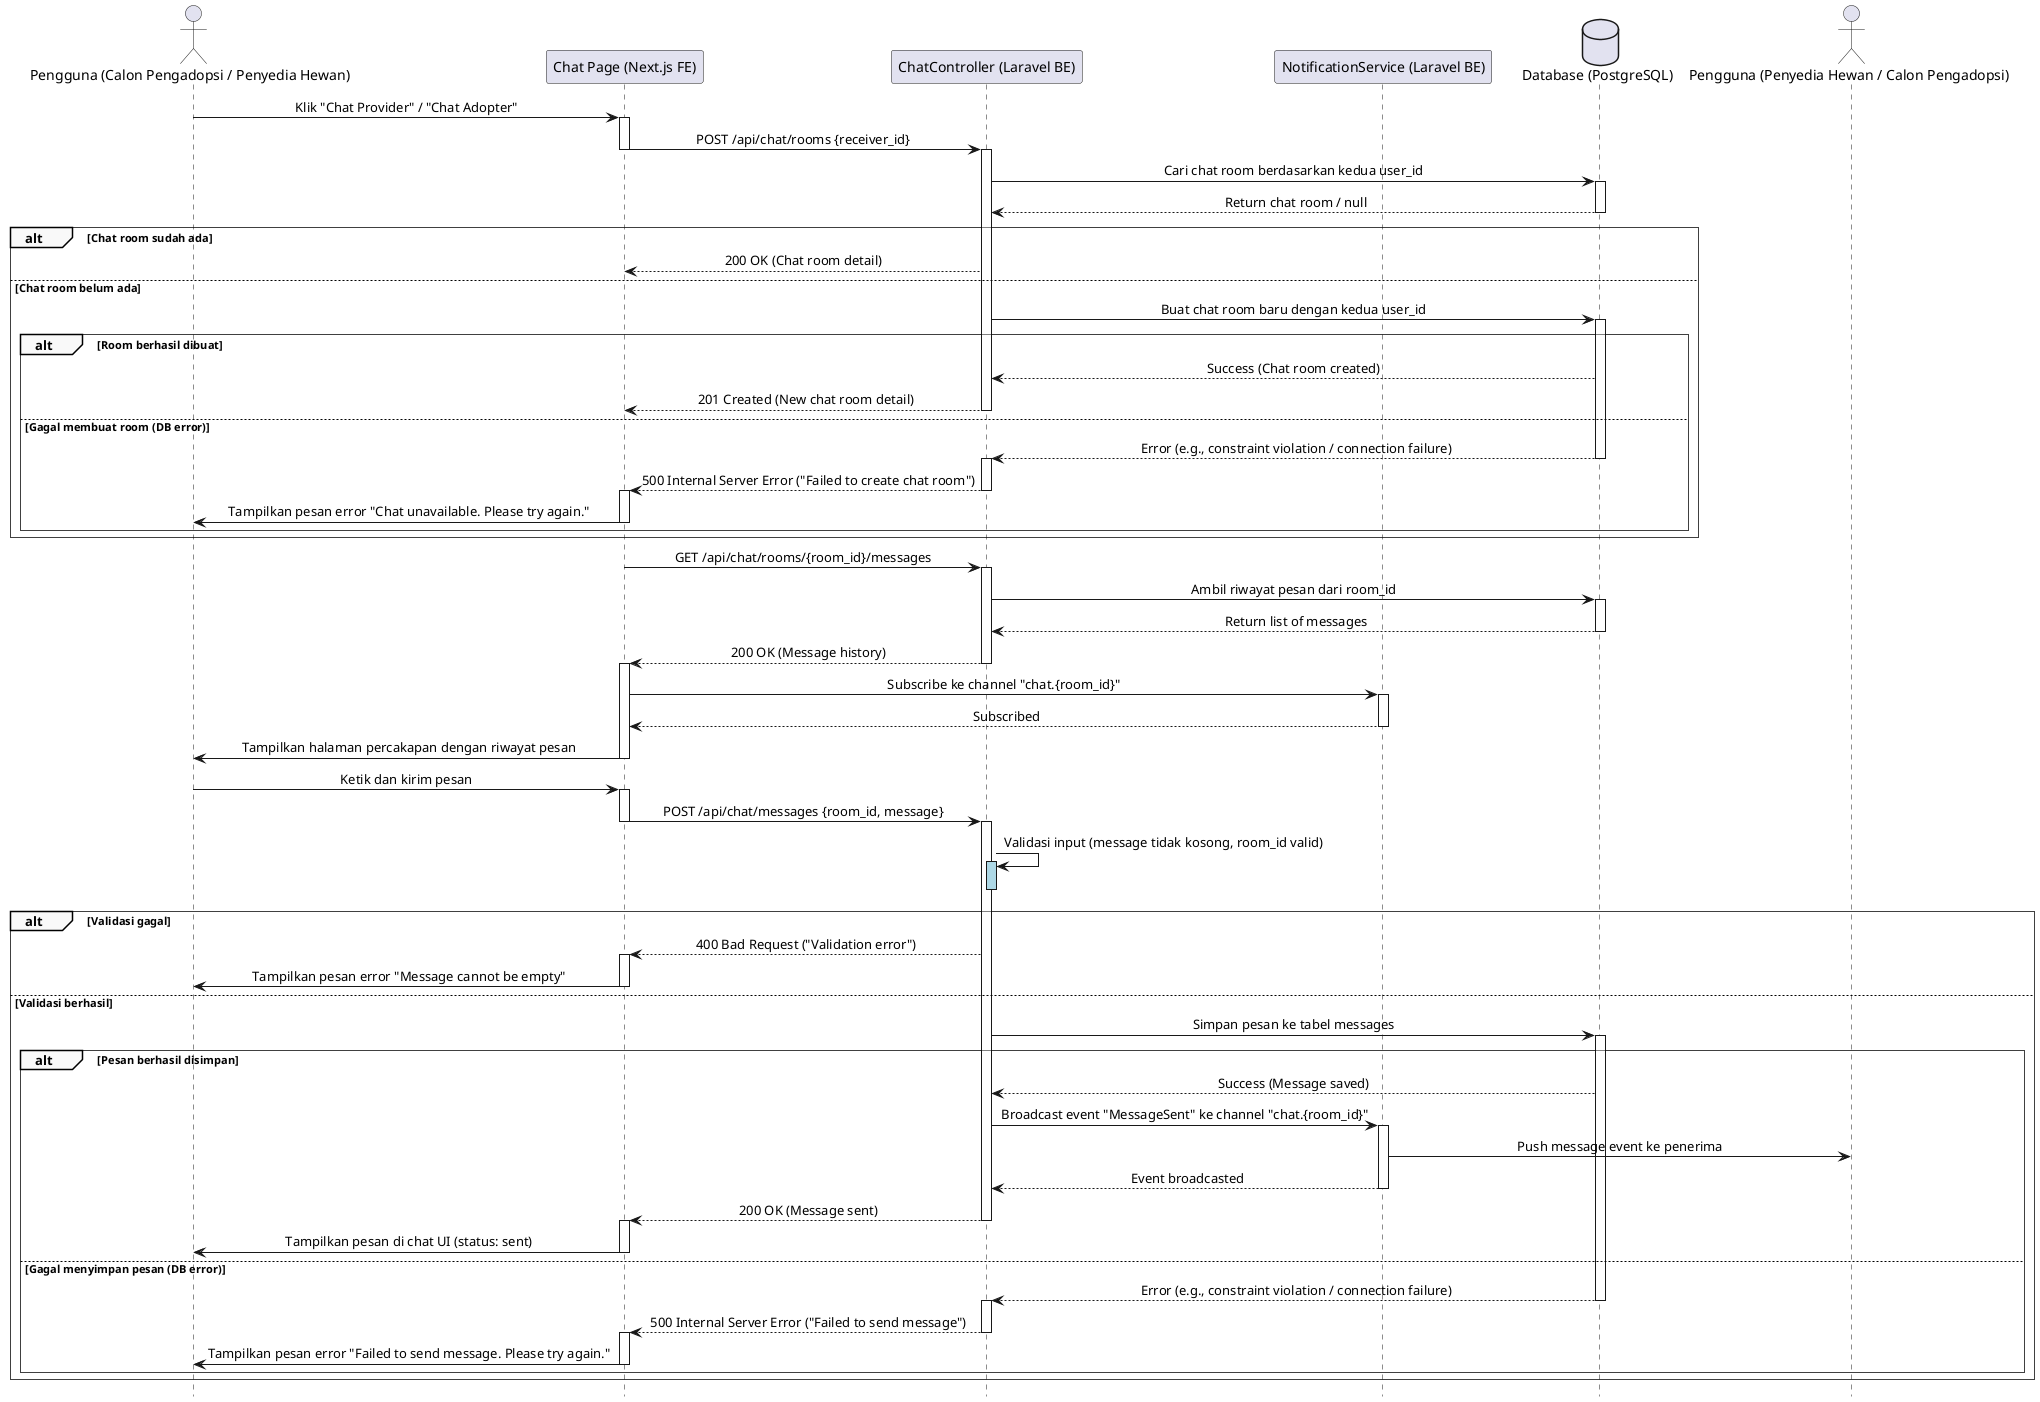@startuml
' === Styling ===
skinparam sequence {
    LifelineFooterStrategy none
    MessageAlign center
    ArrowThickness 1
    ParticipantPadding 20
    GroupBorderThickness 0.5
    GroupBackgroundColor #F9F9F9
}
hide footbox

' === Participants ===
actor "Pengguna (Calon Pengadopsi / Penyedia Hewan)" as Pengguna
participant "Chat Page (Next.js FE)" as FE
participant "ChatController (Laravel BE)" as BE
participant "NotificationService (Laravel BE)" as Reverb
database "Database (PostgreSQL)" as DB
actor "Pengguna (Penyedia Hewan / Calon Pengadopsi)" as FE_Receiver

' === Flow: Membuka Chat Room ===
Pengguna -> FE: Klik "Chat Provider" / "Chat Adopter"
activate FE
FE -> BE: POST /api/chat/rooms {receiver_id}
deactivate FE
activate BE
BE -> DB: Cari chat room berdasarkan kedua user_id
activate DB
DB --> BE: Return chat room / null
deactivate DB

alt Chat room sudah ada
    BE --> FE: 200 OK (Chat room detail)
else Chat room belum ada
    BE -> DB: Buat chat room baru dengan kedua user_id
    activate DB

    alt Room berhasil dibuat
        DB --> BE: Success (Chat room created)
        BE --> FE: 201 Created (New chat room detail)
        deactivate BE

    else Gagal membuat room (DB error)
        DB --> BE: Error (e.g., constraint violation / connection failure)
        deactivate DB
        activate BE
        BE --> FE: 500 Internal Server Error ("Failed to create chat room")
        deactivate BE
        activate FE
        FE -> Pengguna: Tampilkan pesan error "Chat unavailable. Please try again."
        deactivate FE
    end
end

activate FE
FE -> BE: GET /api/chat/rooms/{room_id}/messages
deactivate FE
activate BE
BE -> DB: Ambil riwayat pesan dari room_id
activate DB
DB --> BE: Return list of messages
deactivate DB
BE --> FE: 200 OK (Message history)
deactivate BE

activate FE
FE -> Reverb: Subscribe ke channel "chat.{room_id}"
activate Reverb
Reverb --> FE: Subscribed
deactivate Reverb
FE -> Pengguna: Tampilkan halaman percakapan dengan riwayat pesan
deactivate FE


' === Flow: Mengirim Pesan ===
Pengguna -> FE: Ketik dan kirim pesan
activate FE
FE -> BE: POST /api/chat/messages {room_id, message}
deactivate FE
activate BE

BE -> BE: Validasi input (message tidak kosong, room_id valid)
activate BE #LightBlue
deactivate BE #LightBlue

alt Validasi gagal
    BE --> FE: 400 Bad Request ("Validation error")
    activate FE
    FE -> Pengguna: Tampilkan pesan error "Message cannot be empty"
    deactivate FE
else Validasi berhasil
    BE -> DB: Simpan pesan ke tabel messages
    activate DB

    alt Pesan berhasil disimpan
        DB --> BE: Success (Message saved)

        BE -> Reverb: Broadcast event "MessageSent" ke channel "chat.{room_id}"
        activate Reverb
        Reverb -> FE_Receiver: Push message event ke penerima
        Reverb --> BE: Event broadcasted
        deactivate Reverb

        BE --> FE: 200 OK (Message sent)
        deactivate BE
        activate FE
        FE -> Pengguna: Tampilkan pesan di chat UI (status: sent)
        deactivate FE

    else Gagal menyimpan pesan (DB error)
        DB --> BE: Error (e.g., constraint violation / connection failure)
        deactivate DB
        activate BE
        BE --> FE: 500 Internal Server Error ("Failed to send message")
        deactivate BE
        activate FE
        FE -> Pengguna: Tampilkan pesan error "Failed to send message. Please try again."
        deactivate FE
    end
end

@enduml